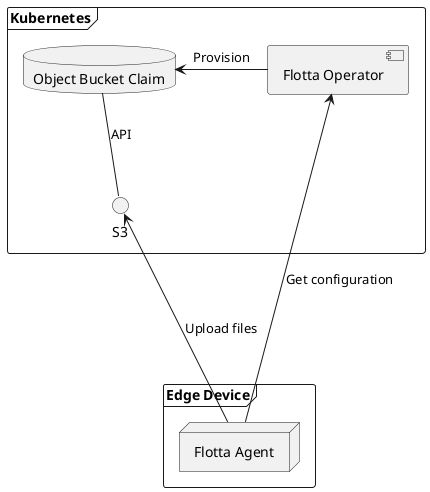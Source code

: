 @startuml

frame Kubernetes {
    component "Flotta Operator" as operator
    database "Object Bucket Claim" as buckets
    interface S3
}

frame "Edge Device" {
    node "Flotta Agent" as deviceAgent
}

buckets -down- S3: API
deviceAgent --> S3: Upload files
deviceAgent -up---> operator : Get configuration

operator -left-> buckets: Provision

@enduml